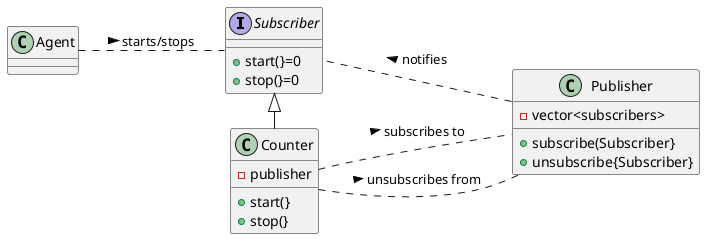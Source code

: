 @startuml
left to right direction
interface Subscriber
class Counter
class Publisher
Subscriber <|- Counter
Publisher .. Subscriber : notifies >
Counter .. Publisher : subscribes to >
Counter .. Publisher : unsubscribes from >
Agent .. Subscriber: starts/stops >
class Publisher {
{method} +subscribe(Subscriber}
{method} +unsubscribe{Subscriber}
{field} -vector<subscribers>
}
interface Subscriber {
{method} +start(}=0
{method} +stop(}=0
}
class Counter {
{field} -publisher
{method} +start(}
{method} +stop(}
}
@enduml
